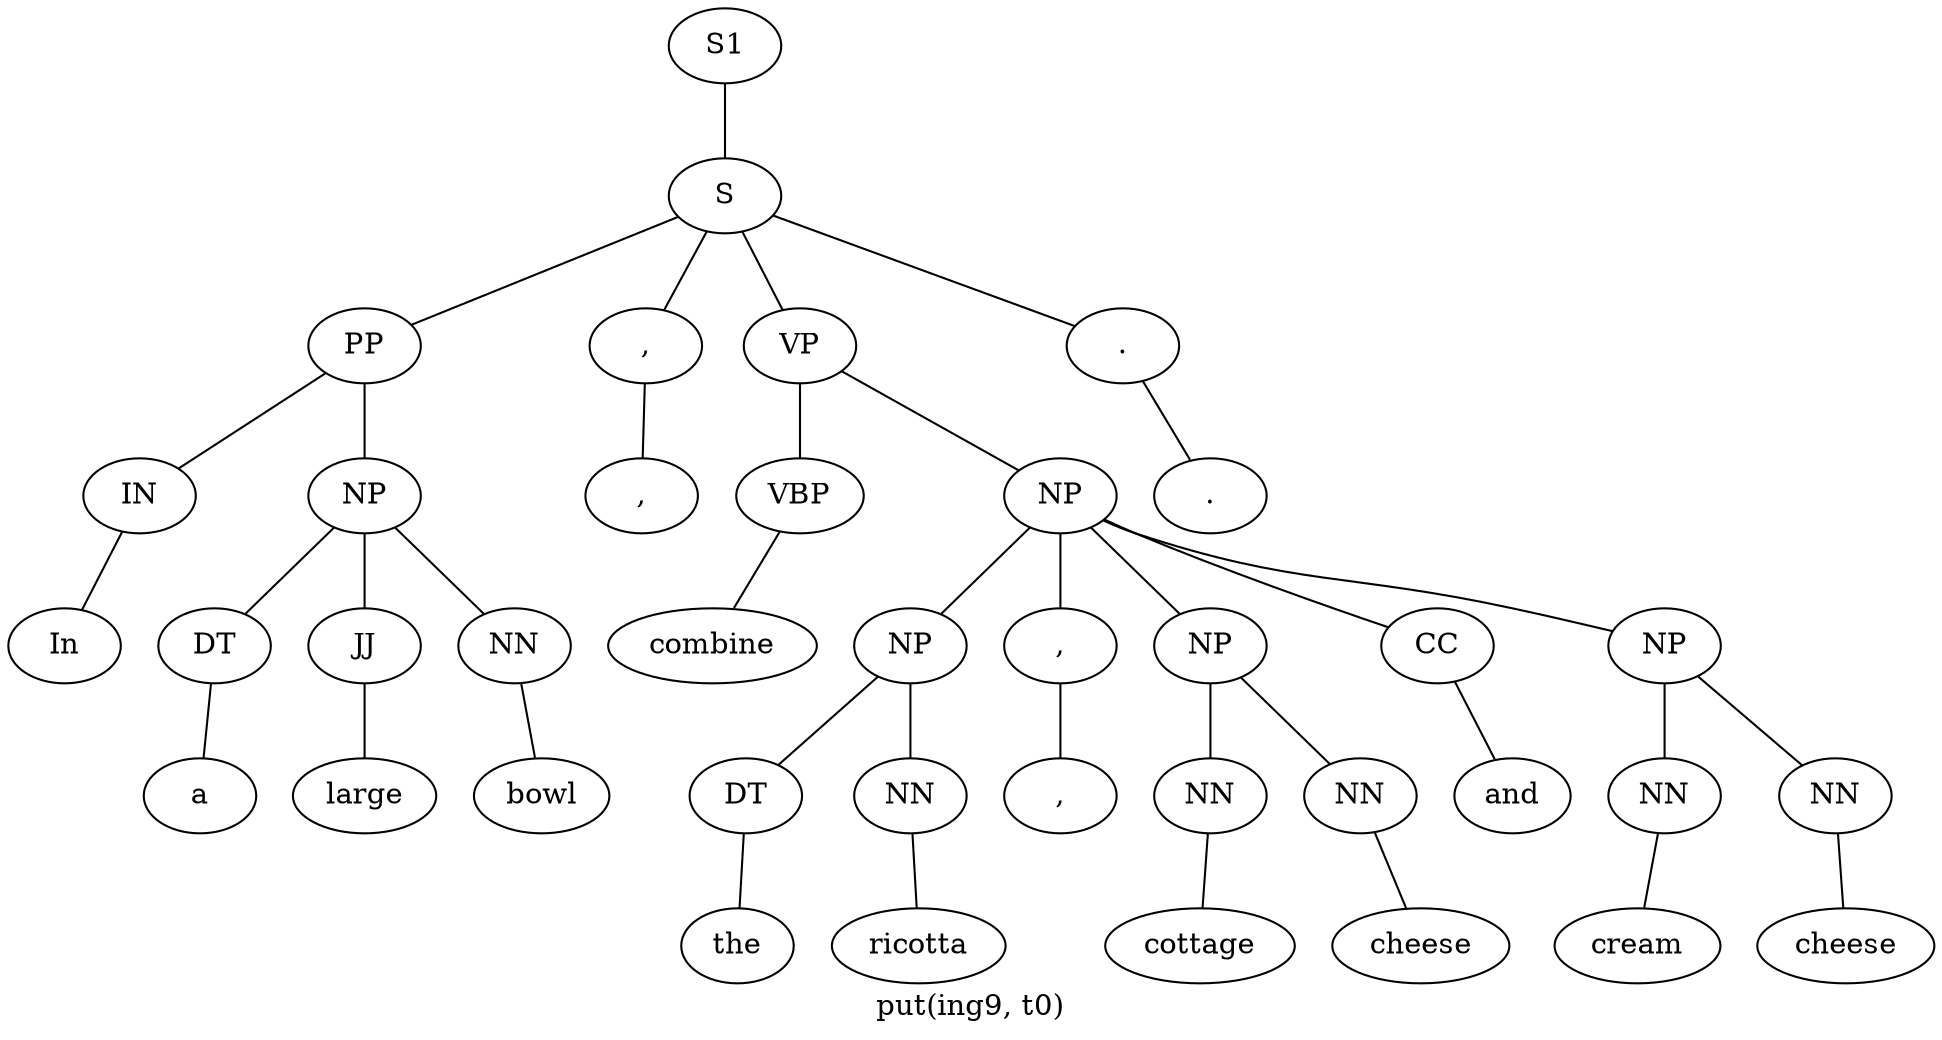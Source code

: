 graph SyntaxGraph {
	label = "put(ing9, t0)";
	Node0 [label="S1"];
	Node1 [label="S"];
	Node2 [label="PP"];
	Node3 [label="IN"];
	Node4 [label="In"];
	Node5 [label="NP"];
	Node6 [label="DT"];
	Node7 [label="a"];
	Node8 [label="JJ"];
	Node9 [label="large"];
	Node10 [label="NN"];
	Node11 [label="bowl"];
	Node12 [label=","];
	Node13 [label=","];
	Node14 [label="VP"];
	Node15 [label="VBP"];
	Node16 [label="combine"];
	Node17 [label="NP"];
	Node18 [label="NP"];
	Node19 [label="DT"];
	Node20 [label="the"];
	Node21 [label="NN"];
	Node22 [label="ricotta"];
	Node23 [label=","];
	Node24 [label=","];
	Node25 [label="NP"];
	Node26 [label="NN"];
	Node27 [label="cottage"];
	Node28 [label="NN"];
	Node29 [label="cheese"];
	Node30 [label="CC"];
	Node31 [label="and"];
	Node32 [label="NP"];
	Node33 [label="NN"];
	Node34 [label="cream"];
	Node35 [label="NN"];
	Node36 [label="cheese"];
	Node37 [label="."];
	Node38 [label="."];

	Node0 -- Node1;
	Node1 -- Node2;
	Node1 -- Node12;
	Node1 -- Node14;
	Node1 -- Node37;
	Node2 -- Node3;
	Node2 -- Node5;
	Node3 -- Node4;
	Node5 -- Node6;
	Node5 -- Node8;
	Node5 -- Node10;
	Node6 -- Node7;
	Node8 -- Node9;
	Node10 -- Node11;
	Node12 -- Node13;
	Node14 -- Node15;
	Node14 -- Node17;
	Node15 -- Node16;
	Node17 -- Node18;
	Node17 -- Node23;
	Node17 -- Node25;
	Node17 -- Node30;
	Node17 -- Node32;
	Node18 -- Node19;
	Node18 -- Node21;
	Node19 -- Node20;
	Node21 -- Node22;
	Node23 -- Node24;
	Node25 -- Node26;
	Node25 -- Node28;
	Node26 -- Node27;
	Node28 -- Node29;
	Node30 -- Node31;
	Node32 -- Node33;
	Node32 -- Node35;
	Node33 -- Node34;
	Node35 -- Node36;
	Node37 -- Node38;
}
